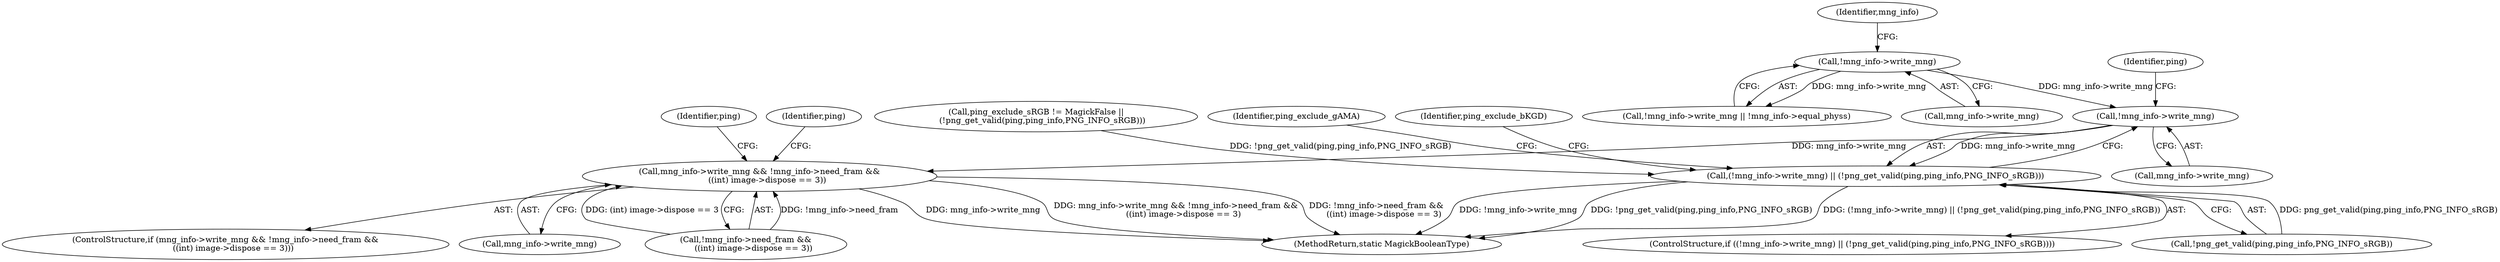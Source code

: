 digraph "0_ImageMagick_816ecab6c532ae086ff4186b3eaf4aa7092d536f@API" {
"1007357" [label="(Call,!mng_info->write_mng)"];
"1004521" [label="(Call,!mng_info->write_mng)"];
"1007356" [label="(Call,(!mng_info->write_mng) || (!png_get_valid(ping,ping_info,PNG_INFO_sRGB)))"];
"1009702" [label="(Call,mng_info->write_mng && !mng_info->need_fram &&\n      ((int) image->dispose == 3))"];
"1007358" [label="(Call,mng_info->write_mng)"];
"1007356" [label="(Call,(!mng_info->write_mng) || (!png_get_valid(ping,ping_info,PNG_INFO_sRGB)))"];
"1007183" [label="(Call,ping_exclude_sRGB != MagickFalse ||\n     (!png_get_valid(ping,ping_info,PNG_INFO_sRGB)))"];
"1009723" [label="(Identifier,ping)"];
"1007370" [label="(Identifier,ping_exclude_gAMA)"];
"1009701" [label="(ControlStructure,if (mng_info->write_mng && !mng_info->need_fram &&\n      ((int) image->dispose == 3)))"];
"1004520" [label="(Call,!mng_info->write_mng || !mng_info->equal_physs)"];
"1007355" [label="(ControlStructure,if ((!mng_info->write_mng) || (!png_get_valid(ping,ping_info,PNG_INFO_sRGB))))"];
"1007361" [label="(Call,!png_get_valid(ping,ping_info,PNG_INFO_sRGB))"];
"1009703" [label="(Call,mng_info->write_mng)"];
"1009706" [label="(Call,!mng_info->need_fram &&\n      ((int) image->dispose == 3))"];
"1009719" [label="(Identifier,ping)"];
"1004521" [label="(Call,!mng_info->write_mng)"];
"1007357" [label="(Call,!mng_info->write_mng)"];
"1009702" [label="(Call,mng_info->write_mng && !mng_info->need_fram &&\n      ((int) image->dispose == 3))"];
"1004527" [label="(Identifier,mng_info)"];
"1009779" [label="(MethodReturn,static MagickBooleanType)"];
"1004522" [label="(Call,mng_info->write_mng)"];
"1007363" [label="(Identifier,ping)"];
"1007522" [label="(Identifier,ping_exclude_bKGD)"];
"1007357" -> "1007356"  [label="AST: "];
"1007357" -> "1007358"  [label="CFG: "];
"1007358" -> "1007357"  [label="AST: "];
"1007363" -> "1007357"  [label="CFG: "];
"1007356" -> "1007357"  [label="CFG: "];
"1007357" -> "1007356"  [label="DDG: mng_info->write_mng"];
"1004521" -> "1007357"  [label="DDG: mng_info->write_mng"];
"1007357" -> "1009702"  [label="DDG: mng_info->write_mng"];
"1004521" -> "1004520"  [label="AST: "];
"1004521" -> "1004522"  [label="CFG: "];
"1004522" -> "1004521"  [label="AST: "];
"1004527" -> "1004521"  [label="CFG: "];
"1004520" -> "1004521"  [label="CFG: "];
"1004521" -> "1004520"  [label="DDG: mng_info->write_mng"];
"1007356" -> "1007355"  [label="AST: "];
"1007356" -> "1007361"  [label="CFG: "];
"1007361" -> "1007356"  [label="AST: "];
"1007370" -> "1007356"  [label="CFG: "];
"1007522" -> "1007356"  [label="CFG: "];
"1007356" -> "1009779"  [label="DDG: !mng_info->write_mng"];
"1007356" -> "1009779"  [label="DDG: !png_get_valid(ping,ping_info,PNG_INFO_sRGB)"];
"1007356" -> "1009779"  [label="DDG: (!mng_info->write_mng) || (!png_get_valid(ping,ping_info,PNG_INFO_sRGB))"];
"1007361" -> "1007356"  [label="DDG: png_get_valid(ping,ping_info,PNG_INFO_sRGB)"];
"1007183" -> "1007356"  [label="DDG: !png_get_valid(ping,ping_info,PNG_INFO_sRGB)"];
"1009702" -> "1009701"  [label="AST: "];
"1009702" -> "1009703"  [label="CFG: "];
"1009702" -> "1009706"  [label="CFG: "];
"1009703" -> "1009702"  [label="AST: "];
"1009706" -> "1009702"  [label="AST: "];
"1009719" -> "1009702"  [label="CFG: "];
"1009723" -> "1009702"  [label="CFG: "];
"1009702" -> "1009779"  [label="DDG: mng_info->write_mng"];
"1009702" -> "1009779"  [label="DDG: mng_info->write_mng && !mng_info->need_fram &&\n      ((int) image->dispose == 3)"];
"1009702" -> "1009779"  [label="DDG: !mng_info->need_fram &&\n      ((int) image->dispose == 3)"];
"1009706" -> "1009702"  [label="DDG: !mng_info->need_fram"];
"1009706" -> "1009702"  [label="DDG: (int) image->dispose == 3"];
}
